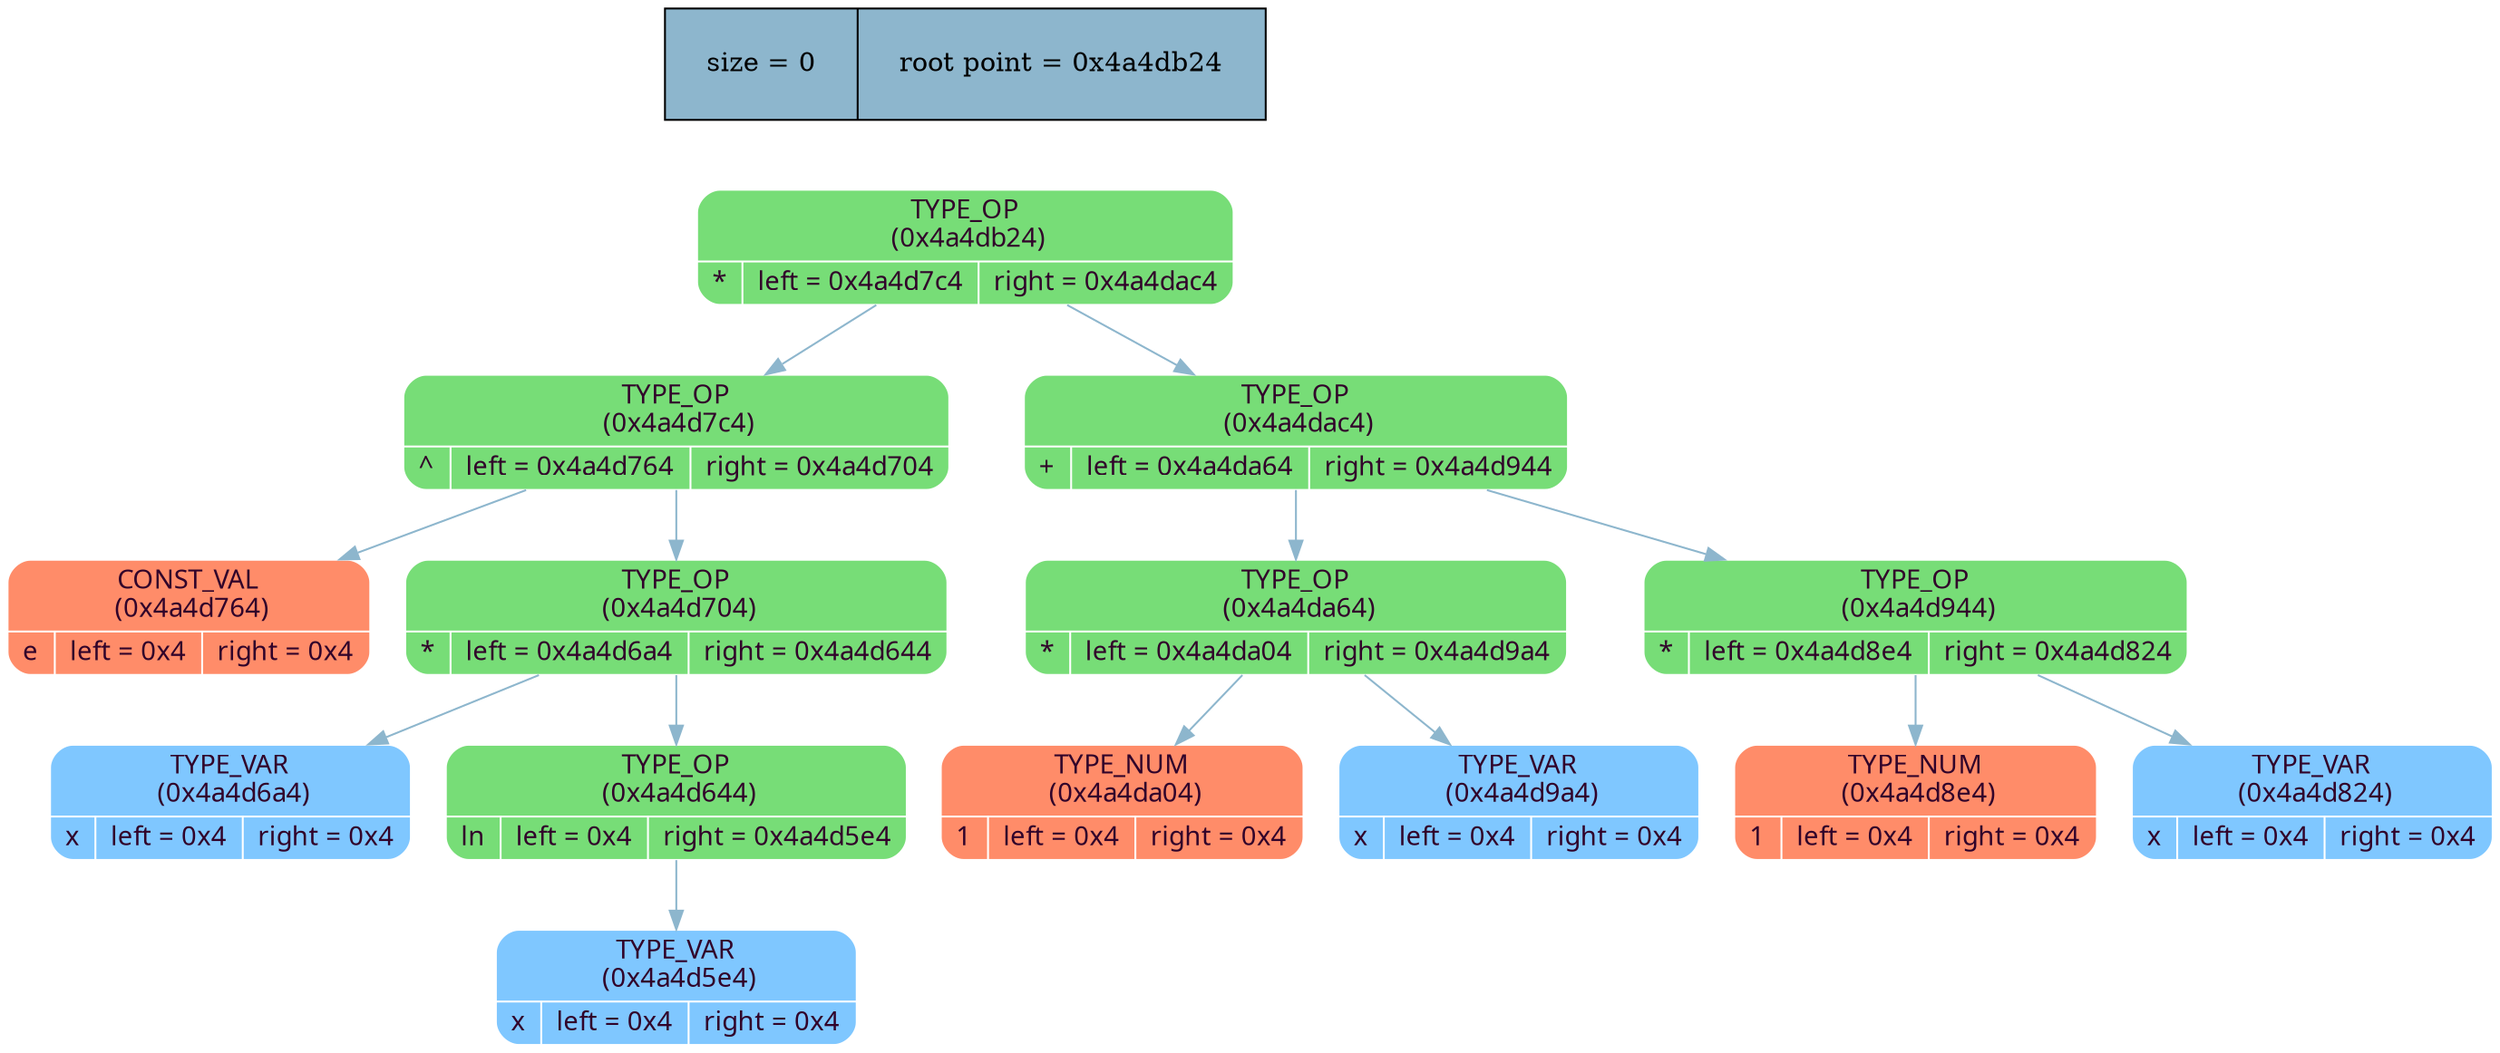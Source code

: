 digraph   
{
rankdir = ""
splines = "true"

node_stat [margin = "0.3*0.3", style = "filled", shape = "record", fillcolor = "#8DB6CD" label = " size = 0 | root point = 0x4a4db24"]
{rank = source; node_stat}

node0x4a4db24 [shape = "Mrecord", fillcolor = "#77DD77", style = "filled", fontcolor = "#31032A", fontname = "Calibri", color = "white", label = "{TYPE_OP\n (0x4a4db24)| {* |left = 0x4a4d7c4 |right = 0x4a4dac4}}"]
node0x4a4db24 -> node0x4a4d7c4 [color = "#8DB6CD", style = "", constraint = true, fillcolor = "#8DB6CD",   fontcolor = "", fontname = "Calibri", label = ""];
node0x4a4d7c4 [shape = "Mrecord", fillcolor = "#77DD77", style = "filled", fontcolor = "#31032A", fontname = "Calibri", color = "white", label = "{TYPE_OP\n (0x4a4d7c4)| {^ |left = 0x4a4d764 |right = 0x4a4d704}}"]
node0x4a4d7c4 -> node0x4a4d764 [color = "#8DB6CD", style = "", constraint = true, fillcolor = "#8DB6CD",   fontcolor = "", fontname = "Calibri", label = ""];
node0x4a4d764 [shape = "Mrecord", fillcolor = "#FF8C69", style = "filled", fontcolor = "#31032A", fontname = "Calibri", color = "white", label = "{CONST_VAL\n (0x4a4d764)| {e |left = 0x4 |right = 0x4}}"]
node0x4a4d7c4 -> node0x4a4d704 [color = "#8DB6CD", style = "", constraint = true, fillcolor = "#8DB6CD",   fontcolor = "", fontname = "Calibri", label = ""];
node0x4a4d704 [shape = "Mrecord", fillcolor = "#77DD77", style = "filled", fontcolor = "#31032A", fontname = "Calibri", color = "white", label = "{TYPE_OP\n (0x4a4d704)| {* |left = 0x4a4d6a4 |right = 0x4a4d644}}"]
node0x4a4d704 -> node0x4a4d6a4 [color = "#8DB6CD", style = "", constraint = true, fillcolor = "#8DB6CD",   fontcolor = "", fontname = "Calibri", label = ""];
node0x4a4d6a4 [shape = "Mrecord", fillcolor = "#7FC7FF", style = "filled", fontcolor = "#31032A", fontname = "Calibri", color = "white", label = "{TYPE_VAR\n (0x4a4d6a4)| {x |left = 0x4 |right = 0x4}}"]
node0x4a4d704 -> node0x4a4d644 [color = "#8DB6CD", style = "", constraint = true, fillcolor = "#8DB6CD",   fontcolor = "", fontname = "Calibri", label = ""];
node0x4a4d644 [shape = "Mrecord", fillcolor = "#77DD77", style = "filled", fontcolor = "#31032A", fontname = "Calibri", color = "white", label = "{TYPE_OP\n (0x4a4d644)| {ln |left = 0x4 |right = 0x4a4d5e4}}"]
node0x4a4d644 -> node0x4a4d5e4 [color = "#8DB6CD", style = "", constraint = true, fillcolor = "#8DB6CD",   fontcolor = "", fontname = "Calibri", label = ""];
node0x4a4d5e4 [shape = "Mrecord", fillcolor = "#7FC7FF", style = "filled", fontcolor = "#31032A", fontname = "Calibri", color = "white", label = "{TYPE_VAR\n (0x4a4d5e4)| {x |left = 0x4 |right = 0x4}}"]
node0x4a4db24 -> node0x4a4dac4 [color = "#8DB6CD", style = "", constraint = true, fillcolor = "#8DB6CD",   fontcolor = "", fontname = "Calibri", label = ""];
node0x4a4dac4 [shape = "Mrecord", fillcolor = "#77DD77", style = "filled", fontcolor = "#31032A", fontname = "Calibri", color = "white", label = "{TYPE_OP\n (0x4a4dac4)| {+ |left = 0x4a4da64 |right = 0x4a4d944}}"]
node0x4a4dac4 -> node0x4a4da64 [color = "#8DB6CD", style = "", constraint = true, fillcolor = "#8DB6CD",   fontcolor = "", fontname = "Calibri", label = ""];
node0x4a4da64 [shape = "Mrecord", fillcolor = "#77DD77", style = "filled", fontcolor = "#31032A", fontname = "Calibri", color = "white", label = "{TYPE_OP\n (0x4a4da64)| {* |left = 0x4a4da04 |right = 0x4a4d9a4}}"]
node0x4a4da64 -> node0x4a4da04 [color = "#8DB6CD", style = "", constraint = true, fillcolor = "#8DB6CD",   fontcolor = "", fontname = "Calibri", label = ""];
node0x4a4da04 [shape = "Mrecord", fillcolor = "#FF8C69", style = "filled", fontcolor = "#31032A", fontname = "Calibri", color = "white", label = "{TYPE_NUM\n (0x4a4da04)| {1 |left = 0x4 |right = 0x4}}"]
node0x4a4da64 -> node0x4a4d9a4 [color = "#8DB6CD", style = "", constraint = true, fillcolor = "#8DB6CD",   fontcolor = "", fontname = "Calibri", label = ""];
node0x4a4d9a4 [shape = "Mrecord", fillcolor = "#7FC7FF", style = "filled", fontcolor = "#31032A", fontname = "Calibri", color = "white", label = "{TYPE_VAR\n (0x4a4d9a4)| {x |left = 0x4 |right = 0x4}}"]
node0x4a4dac4 -> node0x4a4d944 [color = "#8DB6CD", style = "", constraint = true, fillcolor = "#8DB6CD",   fontcolor = "", fontname = "Calibri", label = ""];
node0x4a4d944 [shape = "Mrecord", fillcolor = "#77DD77", style = "filled", fontcolor = "#31032A", fontname = "Calibri", color = "white", label = "{TYPE_OP\n (0x4a4d944)| {* |left = 0x4a4d8e4 |right = 0x4a4d824}}"]
node0x4a4d944 -> node0x4a4d8e4 [color = "#8DB6CD", style = "", constraint = true, fillcolor = "#8DB6CD",   fontcolor = "", fontname = "Calibri", label = ""];
node0x4a4d8e4 [shape = "Mrecord", fillcolor = "#FF8C69", style = "filled", fontcolor = "#31032A", fontname = "Calibri", color = "white", label = "{TYPE_NUM\n (0x4a4d8e4)| {1 |left = 0x4 |right = 0x4}}"]
node0x4a4d944 -> node0x4a4d824 [color = "#8DB6CD", style = "", constraint = true, fillcolor = "#8DB6CD",   fontcolor = "", fontname = "Calibri", label = ""];
node0x4a4d824 [shape = "Mrecord", fillcolor = "#7FC7FF", style = "filled", fontcolor = "#31032A", fontname = "Calibri", color = "white", label = "{TYPE_VAR\n (0x4a4d824)| {x |left = 0x4 |right = 0x4}}"]
}
